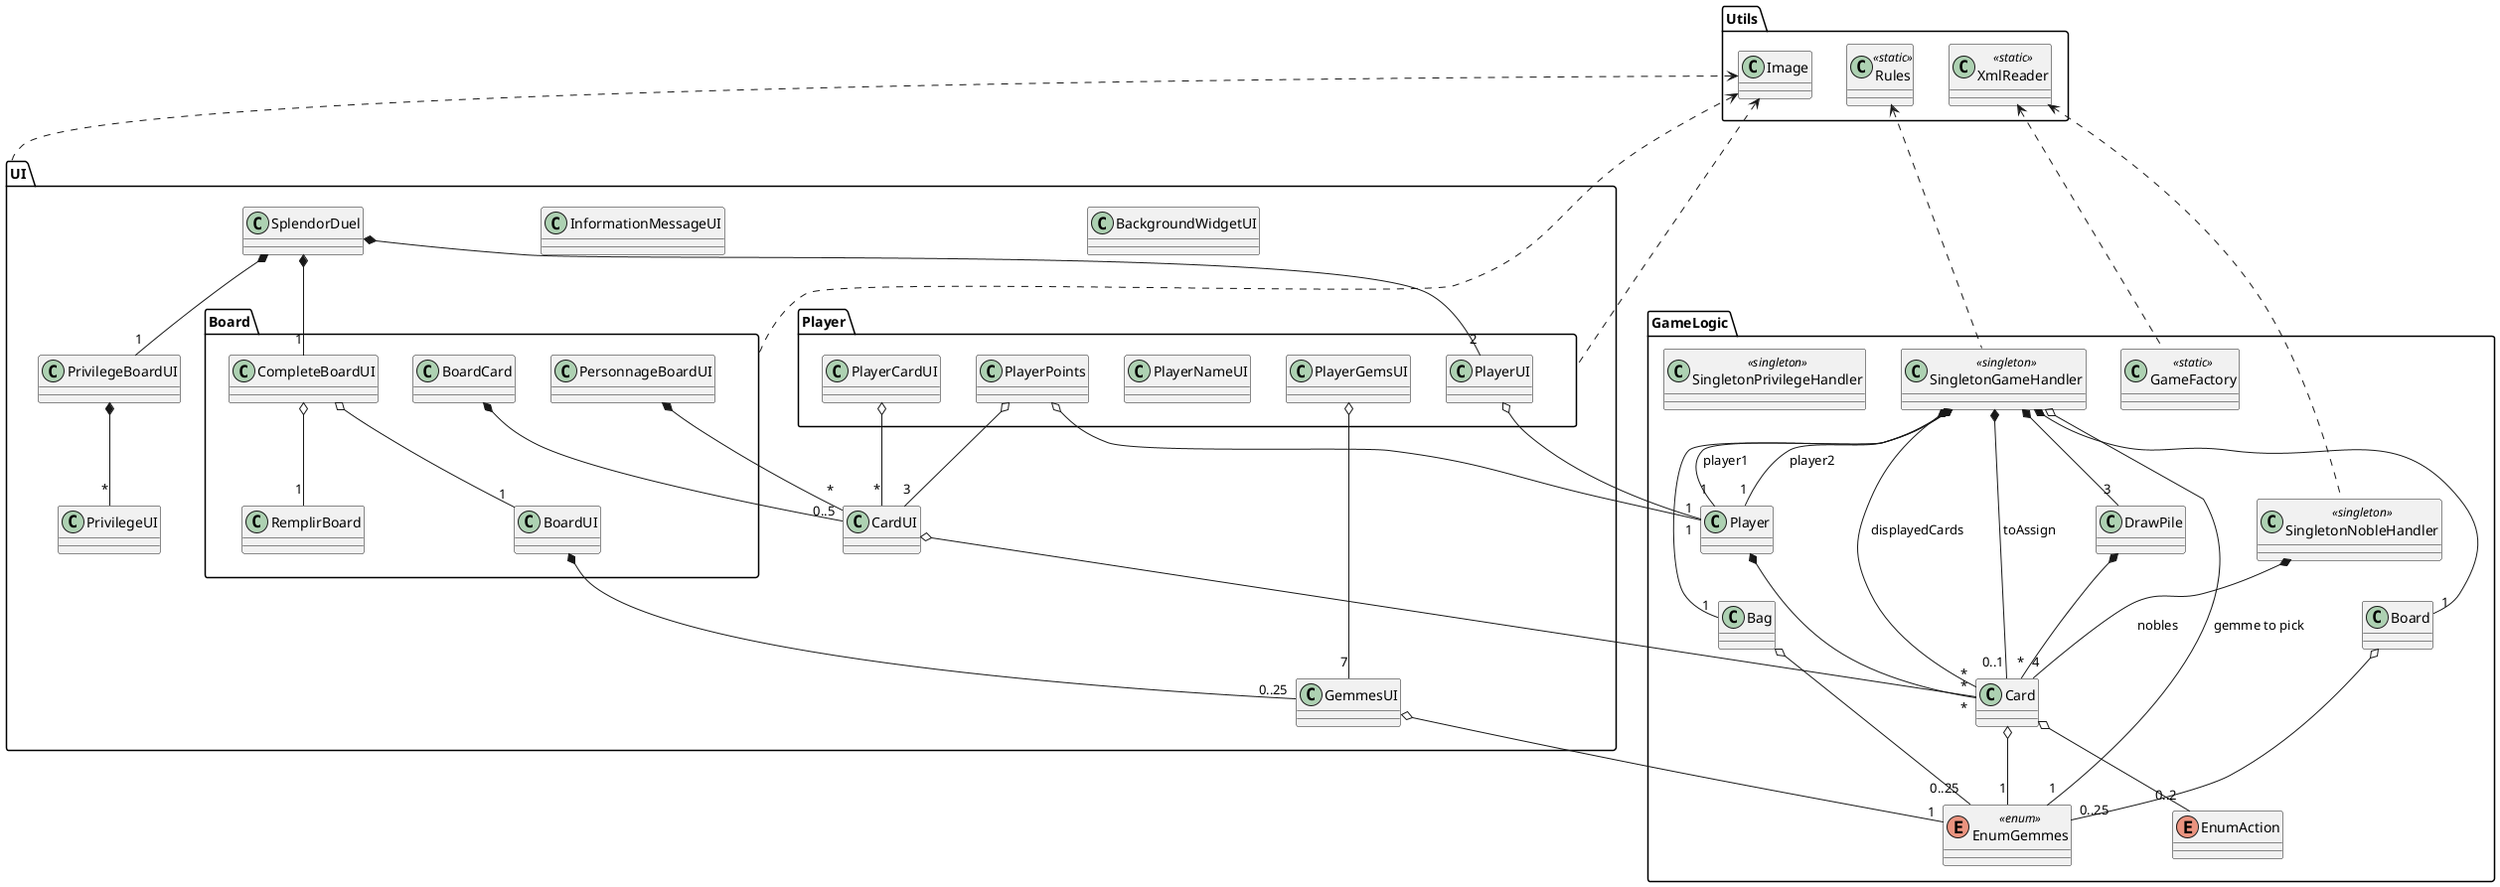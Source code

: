 @startuml

package "GameLogic" {
    enum EnumAction { }
    class Board { }
    class Bag { }
    class Card { }
    class DrawPile { }
    class GameFactory << static >> { }
    class SingletonGameHandler << singleton >> { }
    enum EnumGemmes << enum >> { }
    class SingletonNobleHandler << singleton >> { }
    class Player { }
    class SingletonPrivilegeHandler << singleton >> { }
}

package "Utils" {
    class Image { }
    class Rules << static >> { }
    class XmlReader << static >> { }
}

package "UI" {
    class BackgroundWidgetUI { }
    class CardUI { }
    class GemmesUI { }
    class InformationMessageUI { }
    class PrivilegeBoardUI { }
    class PrivilegeUI { }
    class SplendorDuel { }

    package "Board" {
        class BoardCard { }
        class BoardUI { }
        class CompleteBoardUI { }
        class PersonnageBoardUI { }
        class RemplirBoard { }
    }

    package "Player" {
        class PlayerCardUI { }
        class PlayerGemsUI { }
        class PlayerNameUI { }
        class PlayerPoints { }
        class PlayerUI { }
    }
}

Bag o-- "0..25" EnumGemmes

GameLogic.Board o-- "0..25" EnumGemmes

Card o-- "1" EnumGemmes
Card o-- "0..2" EnumAction

DrawPile *-- "*" Card

SingletonGameHandler *-- "1" Bag
SingletonGameHandler *-- "1" GameLogic.Board
SingletonGameHandler *-- "3" DrawPile
SingletonGameHandler *-- "*" Card : displayedCards
SingletonGameHandler *-- "0..1" Card : toAssign
SingletonGameHandler *-- "1" GameLogic.Player : player1
SingletonGameHandler *-- "1" GameLogic.Player : player2
SingletonGameHandler o-- "1" EnumGemmes : gemme to pick

SingletonNobleHandler *-- "4" Card : nobles

GameLogic.Player *-- "*" Card

CardUI o-- "*" Card

GemmesUI o-- "1" EnumGemmes

PrivilegeBoardUI *-- "*" PrivilegeUI

SplendorDuel *-- "1" CompleteBoardUI
SplendorDuel *-- "2" PlayerUI
SplendorDuel *-- "1" PrivilegeBoardUI

BoardCard *-- "0..5" CardUI

BoardUI *-- "0..25" GemmesUI

CompleteBoardUI o-- "1" BoardUI
CompleteBoardUI o-- "1" RemplirBoard

PersonnageBoardUI *-- "*" CardUI

PlayerCardUI o-- "*" CardUI

PlayerGemsUI o-- "7" GemmesUI

PlayerPoints o-- "3" CardUI
PlayerPoints o-- "1" GameLogic.Player

PlayerUI o-- "1" GameLogic.Player

Image <.. UI
Image <.. UI.Board
Image <.. UI.Player

Rules <.. SingletonGameHandler

XmlReader <.. SingletonNobleHandler
XmlReader <.. GameFactory

@enduml